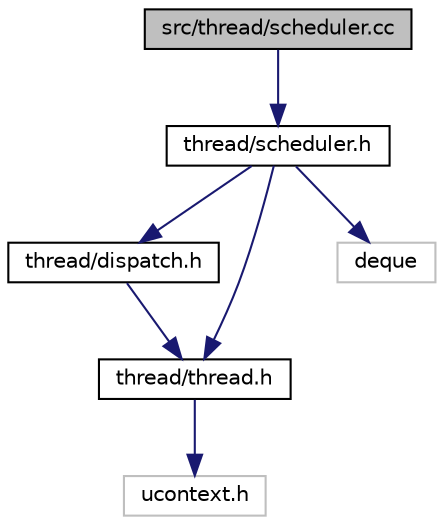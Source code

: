 digraph G
{
  bgcolor="transparent";
  edge [fontname="Helvetica",fontsize="10",labelfontname="Helvetica",labelfontsize="10"];
  node [fontname="Helvetica",fontsize="10",shape=record];
  Node1 [label="src/thread/scheduler.cc",height=0.2,width=0.4,color="black", fillcolor="grey75", style="filled" fontcolor="black"];
  Node1 -> Node2 [color="midnightblue",fontsize="10",style="solid",fontname="Helvetica"];
  Node2 [label="thread/scheduler.h",height=0.2,width=0.4,color="black",URL="$thread_2scheduler_8h.html"];
  Node2 -> Node3 [color="midnightblue",fontsize="10",style="solid",fontname="Helvetica"];
  Node3 [label="thread/dispatch.h",height=0.2,width=0.4,color="black",URL="$dispatch_8h.html"];
  Node3 -> Node4 [color="midnightblue",fontsize="10",style="solid",fontname="Helvetica"];
  Node4 [label="thread/thread.h",height=0.2,width=0.4,color="black",URL="$thread_8h.html"];
  Node4 -> Node5 [color="midnightblue",fontsize="10",style="solid",fontname="Helvetica"];
  Node5 [label="ucontext.h",height=0.2,width=0.4,color="grey75"];
  Node2 -> Node4 [color="midnightblue",fontsize="10",style="solid",fontname="Helvetica"];
  Node2 -> Node6 [color="midnightblue",fontsize="10",style="solid",fontname="Helvetica"];
  Node6 [label="deque",height=0.2,width=0.4,color="grey75"];
}
